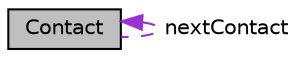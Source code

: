 digraph "Contact"
{
 // LATEX_PDF_SIZE
  edge [fontname="Helvetica",fontsize="10",labelfontname="Helvetica",labelfontsize="10"];
  node [fontname="Helvetica",fontsize="10",shape=record];
  Node1 [label="Contact",height=0.2,width=0.4,color="black", fillcolor="grey75", style="filled", fontcolor="black",tooltip="Estructura de un nodo para una linked list."];
  Node1 -> Node1 [dir="back",color="darkorchid3",fontsize="10",style="dashed",label=" nextContact" ,fontname="Helvetica"];
}
